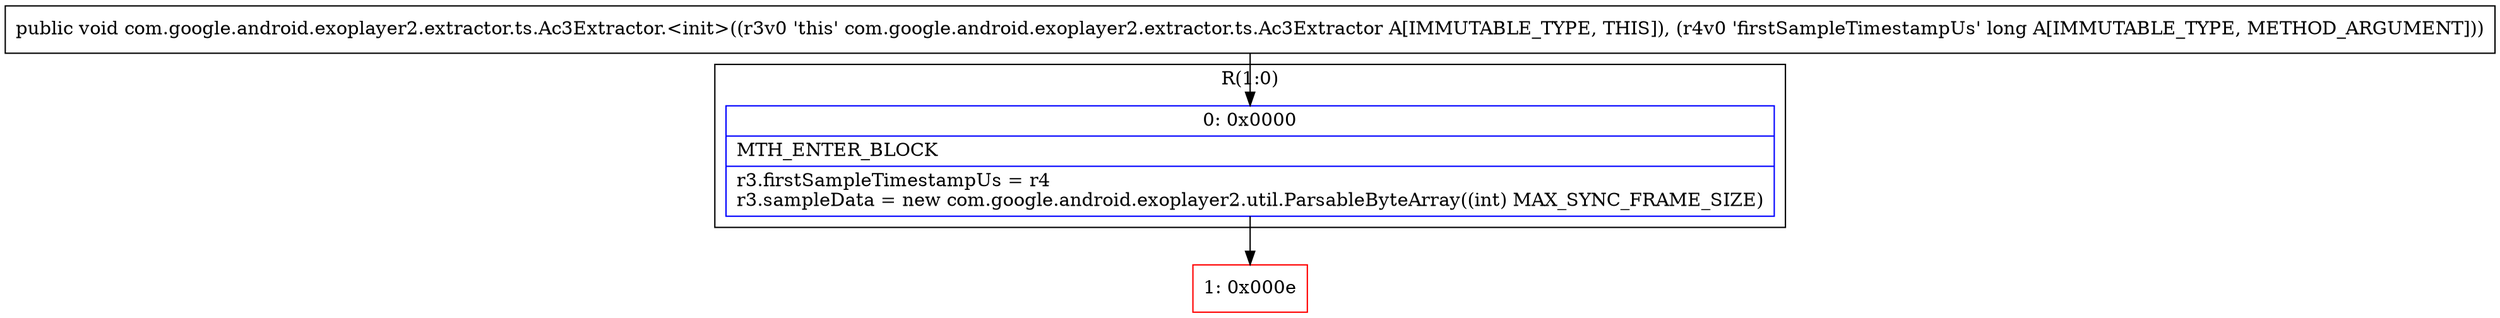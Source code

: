 digraph "CFG forcom.google.android.exoplayer2.extractor.ts.Ac3Extractor.\<init\>(J)V" {
subgraph cluster_Region_1186591110 {
label = "R(1:0)";
node [shape=record,color=blue];
Node_0 [shape=record,label="{0\:\ 0x0000|MTH_ENTER_BLOCK\l|r3.firstSampleTimestampUs = r4\lr3.sampleData = new com.google.android.exoplayer2.util.ParsableByteArray((int) MAX_SYNC_FRAME_SIZE)\l}"];
}
Node_1 [shape=record,color=red,label="{1\:\ 0x000e}"];
MethodNode[shape=record,label="{public void com.google.android.exoplayer2.extractor.ts.Ac3Extractor.\<init\>((r3v0 'this' com.google.android.exoplayer2.extractor.ts.Ac3Extractor A[IMMUTABLE_TYPE, THIS]), (r4v0 'firstSampleTimestampUs' long A[IMMUTABLE_TYPE, METHOD_ARGUMENT])) }"];
MethodNode -> Node_0;
Node_0 -> Node_1;
}

